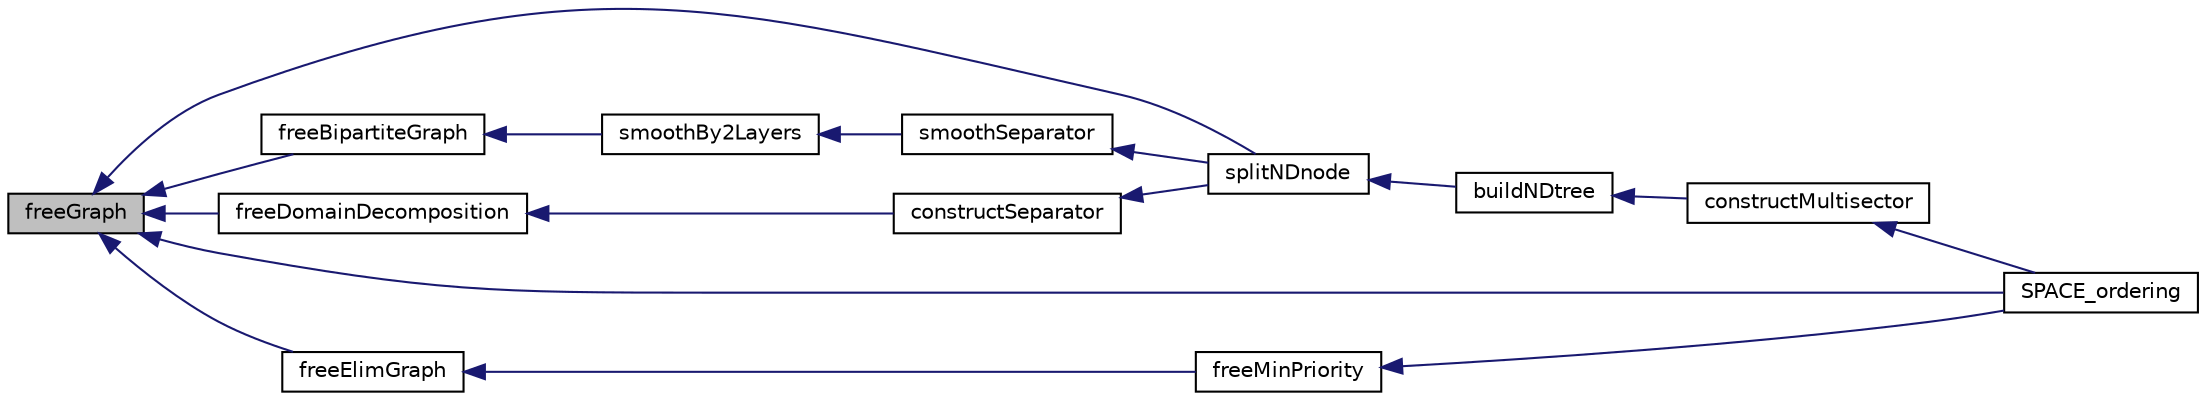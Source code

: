 digraph "freeGraph"
{
  edge [fontname="Helvetica",fontsize="10",labelfontname="Helvetica",labelfontsize="10"];
  node [fontname="Helvetica",fontsize="10",shape=record];
  rankdir="LR";
  Node7 [label="freeGraph",height=0.2,width=0.4,color="black", fillcolor="grey75", style="filled", fontcolor="black"];
  Node7 -> Node8 [dir="back",color="midnightblue",fontsize="10",style="solid",fontname="Helvetica"];
  Node8 [label="freeDomainDecomposition",height=0.2,width=0.4,color="black", fillcolor="white", style="filled",URL="$d7/dcb/ddcreate_8c.html#a2f14a4e660bd4785dbf9d4ee7ddef26e"];
  Node8 -> Node9 [dir="back",color="midnightblue",fontsize="10",style="solid",fontname="Helvetica"];
  Node9 [label="constructSeparator",height=0.2,width=0.4,color="black", fillcolor="white", style="filled",URL="$d3/d4d/gbisect_8c.html#a4d3ec5868e2d589b563a578682713f11"];
  Node9 -> Node10 [dir="back",color="midnightblue",fontsize="10",style="solid",fontname="Helvetica"];
  Node10 [label="splitNDnode",height=0.2,width=0.4,color="black", fillcolor="white", style="filled",URL="$d7/d3f/nestdiss_8c.html#ab5ab590a27755814f92ed91fc32bd1a6"];
  Node10 -> Node11 [dir="back",color="midnightblue",fontsize="10",style="solid",fontname="Helvetica"];
  Node11 [label="buildNDtree",height=0.2,width=0.4,color="black", fillcolor="white", style="filled",URL="$d7/d3f/nestdiss_8c.html#a2832e6611a789230ca8324bca463432e"];
  Node11 -> Node12 [dir="back",color="midnightblue",fontsize="10",style="solid",fontname="Helvetica"];
  Node12 [label="constructMultisector",height=0.2,width=0.4,color="black", fillcolor="white", style="filled",URL="$da/dde/multisector_8c.html#a1855d40f9edf4f9a002dafe0852c587a"];
  Node12 -> Node13 [dir="back",color="midnightblue",fontsize="10",style="solid",fontname="Helvetica"];
  Node13 [label="SPACE_ordering",height=0.2,width=0.4,color="black", fillcolor="white", style="filled",URL="$dd/dda/interface_8c.html#a37392f08679fbffe2f7887929c8c2283"];
  Node7 -> Node14 [dir="back",color="midnightblue",fontsize="10",style="solid",fontname="Helvetica"];
  Node14 [label="freeBipartiteGraph",height=0.2,width=0.4,color="black", fillcolor="white", style="filled",URL="$d3/d85/gbipart_8c.html#a0bb5501df8505e7658323e0a10240fee"];
  Node14 -> Node15 [dir="back",color="midnightblue",fontsize="10",style="solid",fontname="Helvetica"];
  Node15 [label="smoothBy2Layers",height=0.2,width=0.4,color="black", fillcolor="white", style="filled",URL="$d3/d4d/gbisect_8c.html#ad9efe203489bf4fa18574f23767fd516"];
  Node15 -> Node16 [dir="back",color="midnightblue",fontsize="10",style="solid",fontname="Helvetica"];
  Node16 [label="smoothSeparator",height=0.2,width=0.4,color="black", fillcolor="white", style="filled",URL="$d3/d4d/gbisect_8c.html#a7e847d2535e8d943a497077154674fe0"];
  Node16 -> Node10 [dir="back",color="midnightblue",fontsize="10",style="solid",fontname="Helvetica"];
  Node7 -> Node17 [dir="back",color="midnightblue",fontsize="10",style="solid",fontname="Helvetica"];
  Node17 [label="freeElimGraph",height=0.2,width=0.4,color="black", fillcolor="white", style="filled",URL="$d7/d6c/gelim_8c.html#adcfc8d71d4c702ddbc98fe128fe4f337"];
  Node17 -> Node18 [dir="back",color="midnightblue",fontsize="10",style="solid",fontname="Helvetica"];
  Node18 [label="freeMinPriority",height=0.2,width=0.4,color="black", fillcolor="white", style="filled",URL="$df/dec/minpriority_8c.html#a3162092ada956ef9e91c818247ef36ff"];
  Node18 -> Node13 [dir="back",color="midnightblue",fontsize="10",style="solid",fontname="Helvetica"];
  Node7 -> Node13 [dir="back",color="midnightblue",fontsize="10",style="solid",fontname="Helvetica"];
  Node7 -> Node10 [dir="back",color="midnightblue",fontsize="10",style="solid",fontname="Helvetica"];
}

